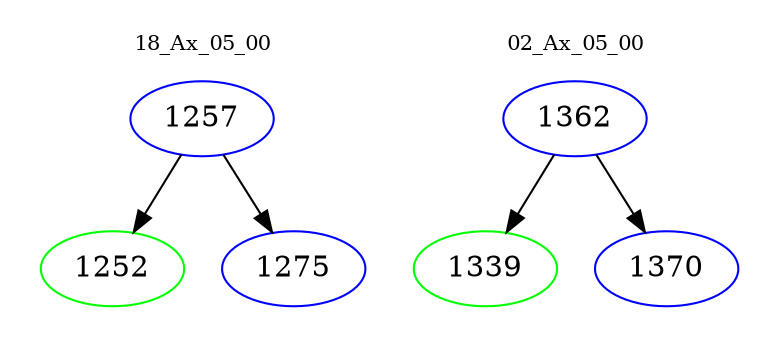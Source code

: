 digraph{
subgraph cluster_0 {
color = white
label = "18_Ax_05_00";
fontsize=10;
T0_1257 [label="1257", color="blue"]
T0_1257 -> T0_1252 [color="black"]
T0_1252 [label="1252", color="green"]
T0_1257 -> T0_1275 [color="black"]
T0_1275 [label="1275", color="blue"]
}
subgraph cluster_1 {
color = white
label = "02_Ax_05_00";
fontsize=10;
T1_1362 [label="1362", color="blue"]
T1_1362 -> T1_1339 [color="black"]
T1_1339 [label="1339", color="green"]
T1_1362 -> T1_1370 [color="black"]
T1_1370 [label="1370", color="blue"]
}
}
